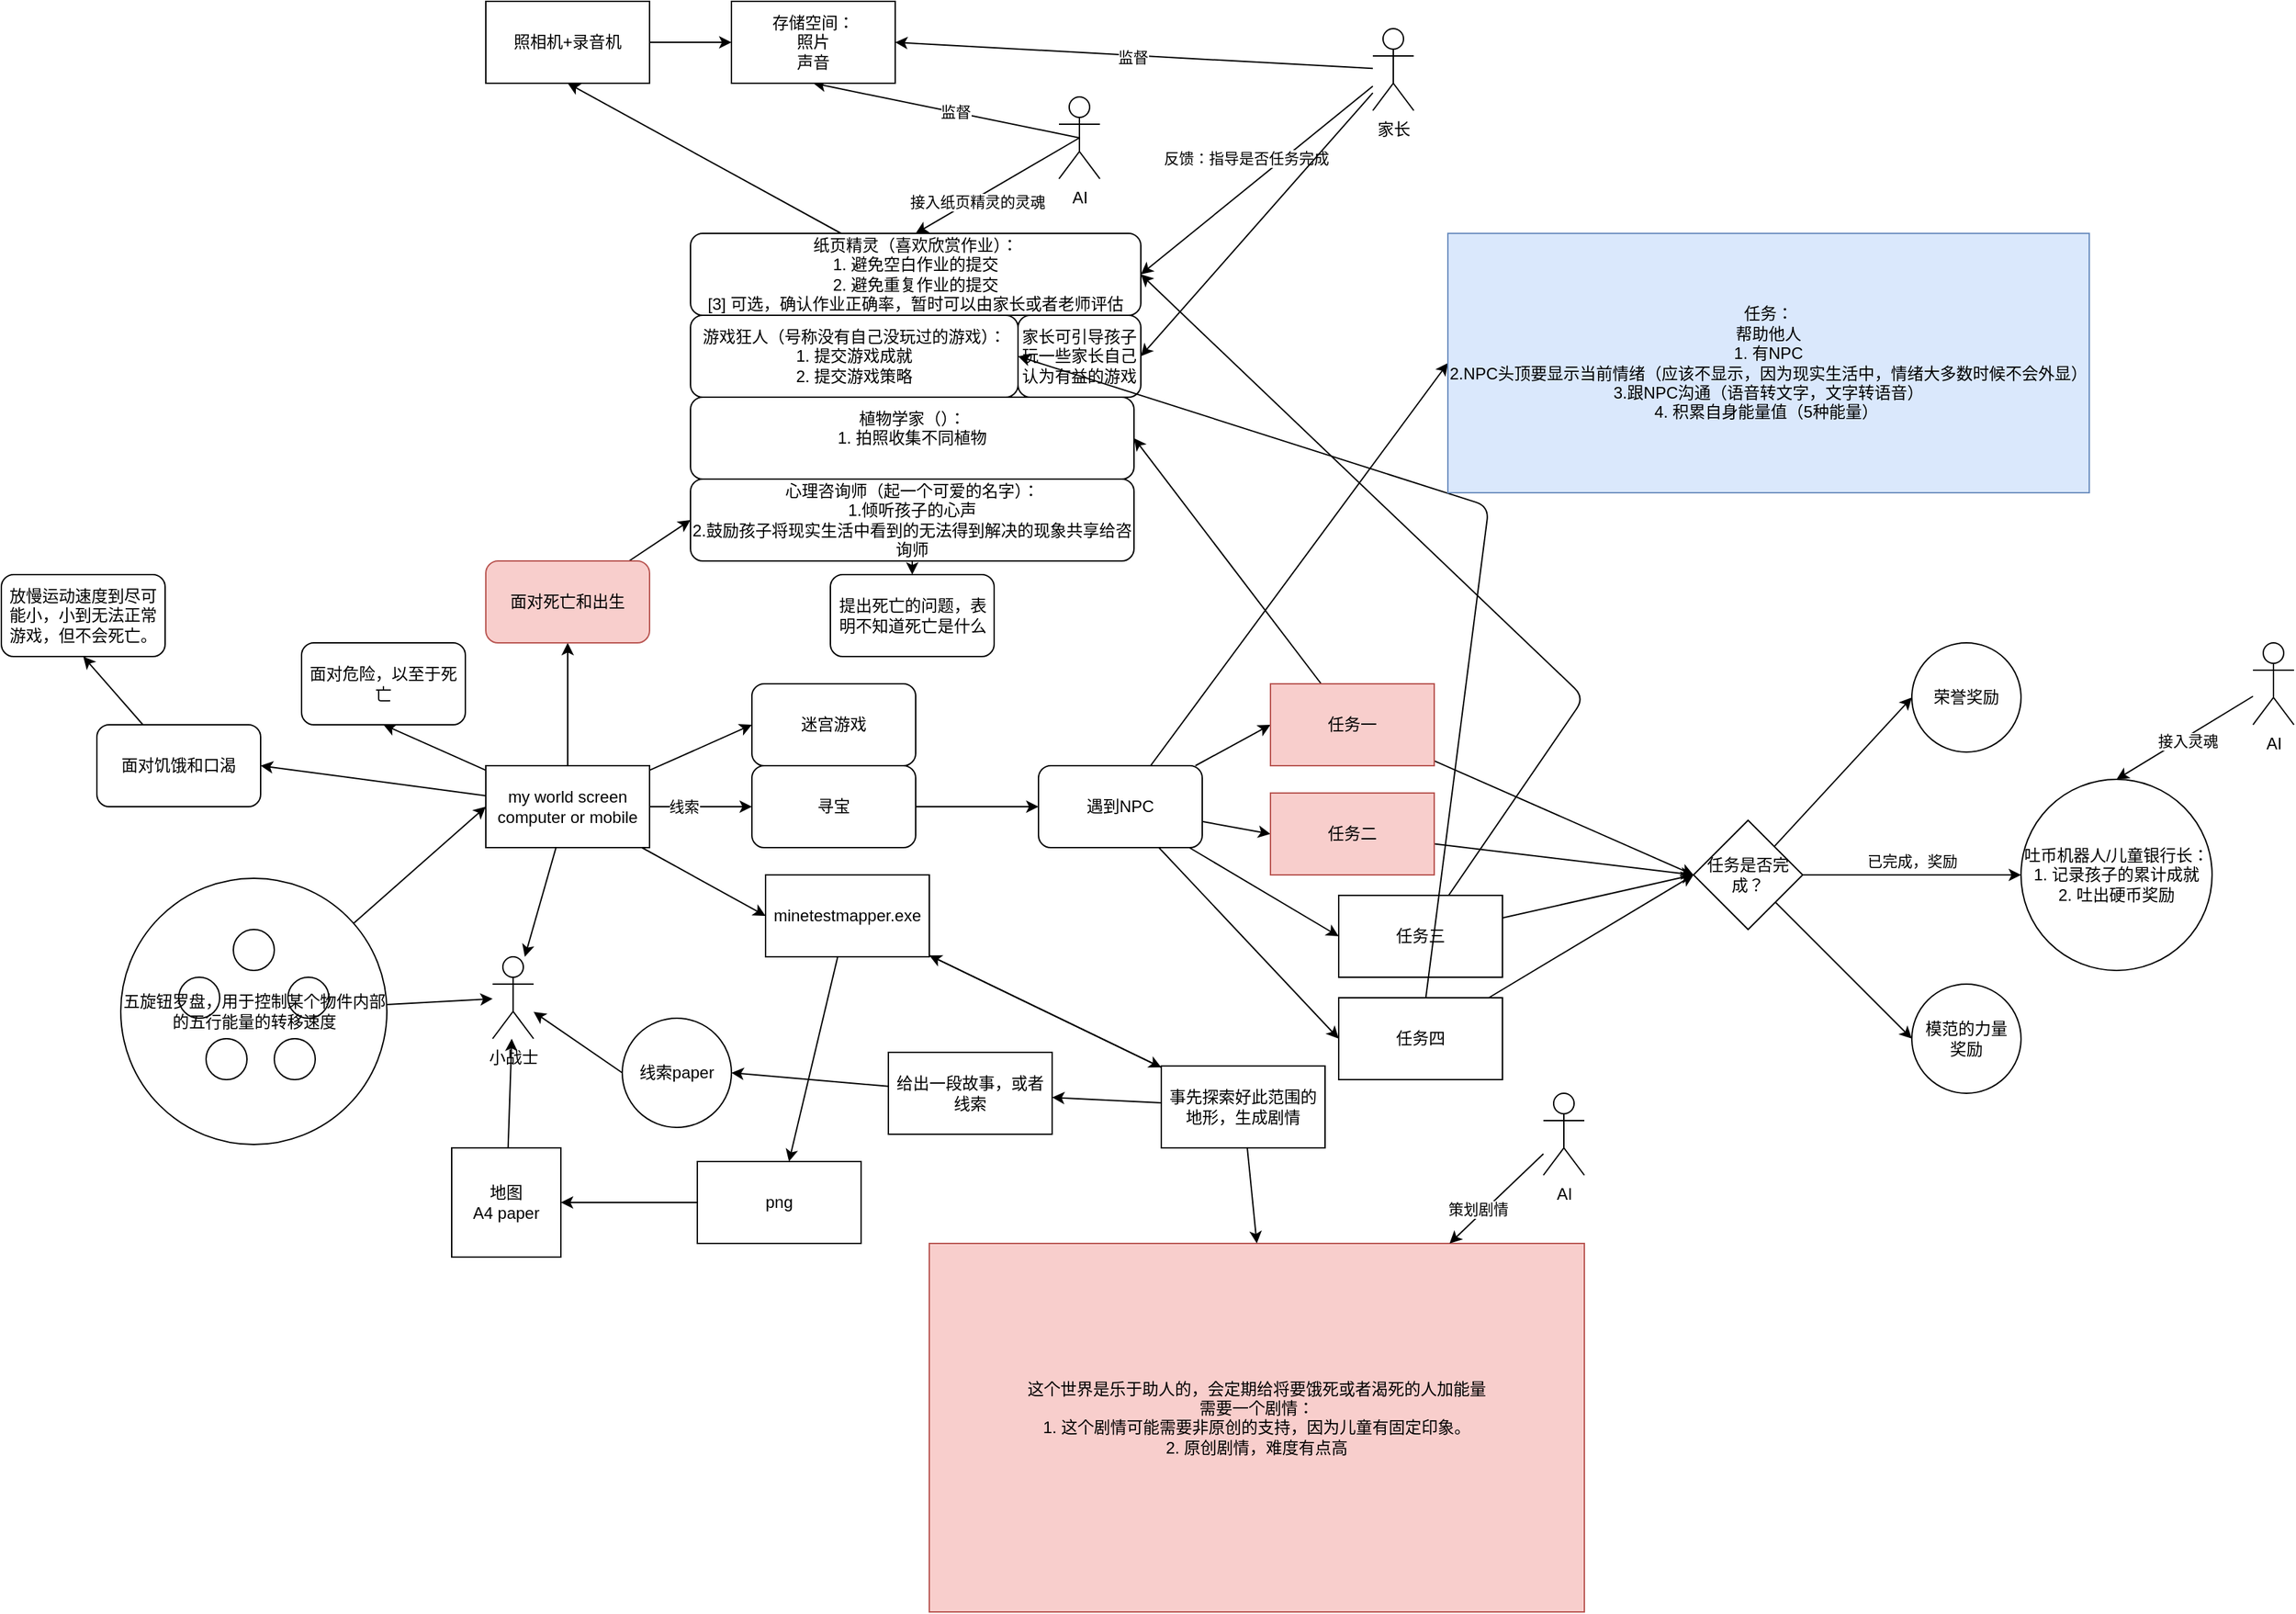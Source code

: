 <mxfile>
    <diagram id="Hp0gJmZg9Z2xijMKxVY3" name="Page-1">
        <mxGraphModel dx="1541" dy="1554" grid="1" gridSize="10" guides="1" tooltips="1" connect="1" arrows="1" fold="1" page="1" pageScale="1" pageWidth="850" pageHeight="1100" math="0" shadow="0">
            <root>
                <mxCell id="0"/>
                <mxCell id="1" parent="0"/>
                <mxCell id="2" value="小战士" style="shape=umlActor;verticalLabelPosition=bottom;verticalAlign=top;html=1;outlineConnect=0;" parent="1" vertex="1">
                    <mxGeometry x="40" y="380" width="30" height="60" as="geometry"/>
                </mxCell>
                <mxCell id="11" style="edgeStyle=none;html=1;entryX=0;entryY=0.5;entryDx=0;entryDy=0;" parent="1" source="3" target="6" edge="1">
                    <mxGeometry relative="1" as="geometry"/>
                </mxCell>
                <mxCell id="12" value="线索" style="edgeLabel;html=1;align=center;verticalAlign=middle;resizable=0;points=[];" parent="11" vertex="1" connectable="0">
                    <mxGeometry x="-0.039" relative="1" as="geometry">
                        <mxPoint x="-11" as="offset"/>
                    </mxGeometry>
                </mxCell>
                <mxCell id="46" style="edgeStyle=none;html=1;" parent="1" source="3" target="2" edge="1">
                    <mxGeometry relative="1" as="geometry"/>
                </mxCell>
                <mxCell id="62" style="edgeStyle=none;html=1;entryX=0;entryY=0.5;entryDx=0;entryDy=0;" parent="1" source="3" target="57" edge="1">
                    <mxGeometry relative="1" as="geometry"/>
                </mxCell>
                <mxCell id="102" style="edgeStyle=none;html=1;entryX=0.5;entryY=1;entryDx=0;entryDy=0;" parent="1" source="3" target="101" edge="1">
                    <mxGeometry relative="1" as="geometry"/>
                </mxCell>
                <mxCell id="110" style="edgeStyle=none;html=1;entryX=1;entryY=0.5;entryDx=0;entryDy=0;" parent="1" source="3" target="109" edge="1">
                    <mxGeometry relative="1" as="geometry"/>
                </mxCell>
                <mxCell id="115" style="edgeStyle=none;html=1;entryX=0.5;entryY=1;entryDx=0;entryDy=0;" parent="1" source="3" target="114" edge="1">
                    <mxGeometry relative="1" as="geometry"/>
                </mxCell>
                <mxCell id="126" style="edgeStyle=none;html=1;entryX=0;entryY=0.5;entryDx=0;entryDy=0;" edge="1" parent="1" source="3" target="125">
                    <mxGeometry relative="1" as="geometry"/>
                </mxCell>
                <mxCell id="3" value="my world screen&lt;div&gt;computer or mobile&lt;/div&gt;" style="rounded=0;whiteSpace=wrap;html=1;" parent="1" vertex="1">
                    <mxGeometry x="35" y="240" width="120" height="60" as="geometry"/>
                </mxCell>
                <mxCell id="30" style="edgeStyle=none;html=1;entryX=0.5;entryY=1;entryDx=0;entryDy=0;" parent="1" source="4" target="26" edge="1">
                    <mxGeometry relative="1" as="geometry"/>
                </mxCell>
                <mxCell id="4" value="纸页精灵（喜欢欣赏作业）：&lt;div&gt;1. 避免空白作业的提交&lt;/div&gt;&lt;div&gt;2. 避免重复作业的提交&lt;/div&gt;&lt;div&gt;[3] 可选，确认作业正确率，暂时可以由家长或者老师评估&lt;/div&gt;" style="rounded=1;whiteSpace=wrap;html=1;" parent="1" vertex="1">
                    <mxGeometry x="185" y="-150" width="330" height="60" as="geometry"/>
                </mxCell>
                <mxCell id="14" style="edgeStyle=none;html=1;entryX=0;entryY=0.5;entryDx=0;entryDy=0;" parent="1" source="6" target="9" edge="1">
                    <mxGeometry relative="1" as="geometry"/>
                </mxCell>
                <mxCell id="6" value="寻宝" style="rounded=1;whiteSpace=wrap;html=1;" parent="1" vertex="1">
                    <mxGeometry x="230" y="240" width="120" height="60" as="geometry"/>
                </mxCell>
                <mxCell id="8" value="&lt;div&gt;这个世界是乐于助人的，会定期给将要饿死或者渴死的人加能量&lt;/div&gt;需要一个剧情：&lt;div&gt;1. 这个剧情可能需要非原创的支持，因为儿童有固定印象。&lt;/div&gt;&lt;div&gt;2. 原创剧情，难度有点高&lt;/div&gt;&lt;div&gt;&lt;br&gt;&lt;/div&gt;" style="rounded=0;whiteSpace=wrap;html=1;fillColor=#f8cecc;strokeColor=#b85450;" parent="1" vertex="1">
                    <mxGeometry x="360" y="590" width="480" height="270" as="geometry"/>
                </mxCell>
                <mxCell id="36" style="edgeStyle=none;html=1;entryX=0;entryY=0.5;entryDx=0;entryDy=0;" parent="1" source="9" target="33" edge="1">
                    <mxGeometry relative="1" as="geometry"/>
                </mxCell>
                <mxCell id="37" style="edgeStyle=none;html=1;entryX=0;entryY=0.5;entryDx=0;entryDy=0;" parent="1" source="9" target="34" edge="1">
                    <mxGeometry relative="1" as="geometry"/>
                </mxCell>
                <mxCell id="38" style="edgeStyle=none;html=1;entryX=0;entryY=0.5;entryDx=0;entryDy=0;" parent="1" source="9" target="35" edge="1">
                    <mxGeometry relative="1" as="geometry"/>
                </mxCell>
                <mxCell id="83" style="edgeStyle=none;html=1;entryX=0;entryY=0.5;entryDx=0;entryDy=0;" parent="1" source="9" target="82" edge="1">
                    <mxGeometry relative="1" as="geometry"/>
                </mxCell>
                <mxCell id="117" style="edgeStyle=none;html=1;entryX=0;entryY=0.5;entryDx=0;entryDy=0;" parent="1" source="9" target="118" edge="1">
                    <mxGeometry relative="1" as="geometry">
                        <mxPoint x="610" y="120" as="targetPoint"/>
                    </mxGeometry>
                </mxCell>
                <mxCell id="9" value="遇到NPC" style="rounded=1;whiteSpace=wrap;html=1;" parent="1" vertex="1">
                    <mxGeometry x="440" y="240" width="120" height="60" as="geometry"/>
                </mxCell>
                <mxCell id="21" style="edgeStyle=none;html=1;entryX=1;entryY=0.5;entryDx=0;entryDy=0;" parent="1" source="16" target="27" edge="1">
                    <mxGeometry relative="1" as="geometry">
                        <mxPoint x="735" y="-220" as="targetPoint"/>
                    </mxGeometry>
                </mxCell>
                <mxCell id="22" value="监督" style="edgeLabel;html=1;align=center;verticalAlign=middle;resizable=0;points=[];" parent="21" vertex="1" connectable="0">
                    <mxGeometry x="0.008" y="1" relative="1" as="geometry">
                        <mxPoint as="offset"/>
                    </mxGeometry>
                </mxCell>
                <mxCell id="31" style="edgeStyle=none;html=1;entryX=1;entryY=0.5;entryDx=0;entryDy=0;" parent="1" source="16" target="4" edge="1">
                    <mxGeometry relative="1" as="geometry"/>
                </mxCell>
                <mxCell id="32" value="反馈：指导是否任务完成" style="edgeLabel;html=1;align=center;verticalAlign=middle;resizable=0;points=[];" parent="31" vertex="1" connectable="0">
                    <mxGeometry x="-0.264" y="3" relative="1" as="geometry">
                        <mxPoint x="-33" as="offset"/>
                    </mxGeometry>
                </mxCell>
                <mxCell id="81" style="edgeStyle=none;html=1;entryX=1;entryY=0.5;entryDx=0;entryDy=0;" parent="1" source="16" target="80" edge="1">
                    <mxGeometry relative="1" as="geometry"/>
                </mxCell>
                <mxCell id="16" value="家长" style="shape=umlActor;verticalLabelPosition=bottom;verticalAlign=top;html=1;outlineConnect=0;" parent="1" vertex="1">
                    <mxGeometry x="685" y="-300" width="30" height="60" as="geometry"/>
                </mxCell>
                <mxCell id="40" style="edgeStyle=none;html=1;entryX=0.5;entryY=0;entryDx=0;entryDy=0;exitX=0.5;exitY=0.5;exitDx=0;exitDy=0;exitPerimeter=0;" parent="1" source="24" target="4" edge="1">
                    <mxGeometry relative="1" as="geometry"/>
                </mxCell>
                <mxCell id="41" value="接入纸页精灵的灵魂" style="edgeLabel;html=1;align=center;verticalAlign=middle;resizable=0;points=[];" parent="40" vertex="1" connectable="0">
                    <mxGeometry x="0.277" y="2" relative="1" as="geometry">
                        <mxPoint as="offset"/>
                    </mxGeometry>
                </mxCell>
                <mxCell id="77" style="edgeStyle=none;html=1;exitX=0.5;exitY=0.5;exitDx=0;exitDy=0;exitPerimeter=0;entryX=0.5;entryY=1;entryDx=0;entryDy=0;" parent="1" source="24" target="27" edge="1">
                    <mxGeometry relative="1" as="geometry">
                        <mxPoint x="275" y="-250" as="targetPoint"/>
                    </mxGeometry>
                </mxCell>
                <mxCell id="78" value="监督" style="edgeLabel;html=1;align=center;verticalAlign=middle;resizable=0;points=[];" parent="77" vertex="1" connectable="0">
                    <mxGeometry x="-0.066" y="-1" relative="1" as="geometry">
                        <mxPoint as="offset"/>
                    </mxGeometry>
                </mxCell>
                <mxCell id="24" value="AI" style="shape=umlActor;verticalLabelPosition=bottom;verticalAlign=top;html=1;outlineConnect=0;" parent="1" vertex="1">
                    <mxGeometry x="455" y="-250" width="30" height="60" as="geometry"/>
                </mxCell>
                <mxCell id="28" style="edgeStyle=none;html=1;exitX=1;exitY=0.5;exitDx=0;exitDy=0;entryX=0;entryY=0.5;entryDx=0;entryDy=0;" parent="1" source="26" target="27" edge="1">
                    <mxGeometry relative="1" as="geometry"/>
                </mxCell>
                <mxCell id="26" value="照相机+录音机" style="rounded=0;whiteSpace=wrap;html=1;" parent="1" vertex="1">
                    <mxGeometry x="35" y="-320" width="120" height="60" as="geometry"/>
                </mxCell>
                <mxCell id="27" value="存储空间：&lt;div&gt;照片&lt;/div&gt;&lt;div&gt;声音&lt;/div&gt;" style="rounded=0;whiteSpace=wrap;html=1;" parent="1" vertex="1">
                    <mxGeometry x="215" y="-320" width="120" height="60" as="geometry"/>
                </mxCell>
                <mxCell id="88" style="edgeStyle=none;html=1;entryX=0;entryY=0.5;entryDx=0;entryDy=0;" parent="1" source="33" target="87" edge="1">
                    <mxGeometry relative="1" as="geometry"/>
                </mxCell>
                <mxCell id="98" style="edgeStyle=none;html=1;entryX=1;entryY=0.5;entryDx=0;entryDy=0;" parent="1" source="33" target="97" edge="1">
                    <mxGeometry relative="1" as="geometry"/>
                </mxCell>
                <mxCell id="33" value="任务一" style="rounded=0;whiteSpace=wrap;html=1;fillColor=#f8cecc;strokeColor=#b85450;" parent="1" vertex="1">
                    <mxGeometry x="610" y="180" width="120" height="60" as="geometry"/>
                </mxCell>
                <mxCell id="89" style="edgeStyle=none;html=1;entryX=0;entryY=0.5;entryDx=0;entryDy=0;" parent="1" source="34" target="87" edge="1">
                    <mxGeometry relative="1" as="geometry"/>
                </mxCell>
                <mxCell id="34" value="任务二" style="rounded=0;whiteSpace=wrap;html=1;fillColor=#f8cecc;strokeColor=#b85450;" parent="1" vertex="1">
                    <mxGeometry x="610" y="260" width="120" height="60" as="geometry"/>
                </mxCell>
                <mxCell id="39" style="edgeStyle=none;html=1;entryX=1;entryY=0.5;entryDx=0;entryDy=0;" parent="1" source="35" target="4" edge="1">
                    <mxGeometry relative="1" as="geometry">
                        <mxPoint x="528.4" y="120" as="targetPoint"/>
                        <Array as="points">
                            <mxPoint x="840" y="190"/>
                        </Array>
                    </mxGeometry>
                </mxCell>
                <mxCell id="90" style="edgeStyle=none;html=1;entryX=0;entryY=0.5;entryDx=0;entryDy=0;" parent="1" source="35" target="87" edge="1">
                    <mxGeometry relative="1" as="geometry"/>
                </mxCell>
                <mxCell id="35" value="任务三" style="rounded=0;whiteSpace=wrap;html=1;" parent="1" vertex="1">
                    <mxGeometry x="660" y="335" width="120" height="60" as="geometry"/>
                </mxCell>
                <mxCell id="47" style="edgeStyle=none;html=1;" parent="1" source="45" target="2" edge="1">
                    <mxGeometry relative="1" as="geometry"/>
                </mxCell>
                <mxCell id="45" value="&lt;div&gt;地图&lt;/div&gt;&lt;div&gt;A4 paper&lt;/div&gt;" style="whiteSpace=wrap;html=1;aspect=fixed;" parent="1" vertex="1">
                    <mxGeometry x="10" y="520" width="80" height="80" as="geometry"/>
                </mxCell>
                <mxCell id="48" value="" style="ellipse;whiteSpace=wrap;html=1;" parent="1" vertex="1">
                    <mxGeometry x="-150" y="360" width="30" height="30" as="geometry"/>
                </mxCell>
                <mxCell id="49" value="" style="ellipse;whiteSpace=wrap;html=1;" parent="1" vertex="1">
                    <mxGeometry x="-190" y="395" width="30" height="30" as="geometry"/>
                </mxCell>
                <mxCell id="50" value="" style="ellipse;whiteSpace=wrap;html=1;" parent="1" vertex="1">
                    <mxGeometry x="-110" y="395" width="30" height="30" as="geometry"/>
                </mxCell>
                <mxCell id="51" value="" style="ellipse;whiteSpace=wrap;html=1;" parent="1" vertex="1">
                    <mxGeometry x="-120" y="440" width="30" height="30" as="geometry"/>
                </mxCell>
                <mxCell id="52" value="" style="ellipse;whiteSpace=wrap;html=1;" parent="1" vertex="1">
                    <mxGeometry x="-170" y="440" width="30" height="30" as="geometry"/>
                </mxCell>
                <mxCell id="55" style="edgeStyle=none;html=1;" parent="1" source="53" target="2" edge="1">
                    <mxGeometry relative="1" as="geometry"/>
                </mxCell>
                <mxCell id="56" style="edgeStyle=none;html=1;entryX=0;entryY=0.5;entryDx=0;entryDy=0;" parent="1" source="53" target="3" edge="1">
                    <mxGeometry relative="1" as="geometry"/>
                </mxCell>
                <mxCell id="53" value="五旋钮罗盘，用于控制某个物件内部的五行能量的转移速度" style="ellipse;whiteSpace=wrap;html=1;aspect=fixed;fillColor=none;" parent="1" vertex="1">
                    <mxGeometry x="-232.5" y="322.5" width="195" height="195" as="geometry"/>
                </mxCell>
                <mxCell id="60" value="" style="edgeStyle=none;html=1;" parent="1" source="57" target="59" edge="1">
                    <mxGeometry relative="1" as="geometry"/>
                </mxCell>
                <mxCell id="64" value="" style="edgeStyle=none;html=1;" parent="1" source="57" target="63" edge="1">
                    <mxGeometry relative="1" as="geometry"/>
                </mxCell>
                <mxCell id="57" value="minetestmapper.exe" style="rounded=0;whiteSpace=wrap;html=1;" parent="1" vertex="1">
                    <mxGeometry x="240" y="320" width="120" height="60" as="geometry"/>
                </mxCell>
                <mxCell id="61" style="edgeStyle=none;html=1;" parent="1" source="59" target="45" edge="1">
                    <mxGeometry relative="1" as="geometry"/>
                </mxCell>
                <mxCell id="59" value="png" style="whiteSpace=wrap;html=1;rounded=0;" parent="1" vertex="1">
                    <mxGeometry x="190" y="530" width="120" height="60" as="geometry"/>
                </mxCell>
                <mxCell id="65" style="edgeStyle=none;html=1;entryX=0.5;entryY=0;entryDx=0;entryDy=0;" parent="1" source="63" target="8" edge="1">
                    <mxGeometry relative="1" as="geometry"/>
                </mxCell>
                <mxCell id="66" value="" style="edgeStyle=none;html=1;" parent="1" source="63" target="57" edge="1">
                    <mxGeometry relative="1" as="geometry"/>
                </mxCell>
                <mxCell id="69" value="" style="edgeStyle=none;html=1;" parent="1" source="63" target="68" edge="1">
                    <mxGeometry relative="1" as="geometry"/>
                </mxCell>
                <mxCell id="63" value="事先探索好此范围的地形，生成剧情" style="whiteSpace=wrap;html=1;rounded=0;" parent="1" vertex="1">
                    <mxGeometry x="530" y="460" width="120" height="60" as="geometry"/>
                </mxCell>
                <mxCell id="71" value="" style="edgeStyle=none;html=1;entryX=1;entryY=0.5;entryDx=0;entryDy=0;" parent="1" source="68" target="99" edge="1">
                    <mxGeometry relative="1" as="geometry"/>
                </mxCell>
                <mxCell id="68" value="给出一段故事，或者线索" style="whiteSpace=wrap;html=1;rounded=0;" parent="1" vertex="1">
                    <mxGeometry x="330" y="450" width="120" height="60" as="geometry"/>
                </mxCell>
                <mxCell id="72" style="edgeStyle=none;html=1;exitX=0;exitY=0.5;exitDx=0;exitDy=0;" parent="1" source="99" target="2" edge="1">
                    <mxGeometry relative="1" as="geometry"/>
                </mxCell>
                <mxCell id="75" style="edgeStyle=none;html=1;" parent="1" source="73" target="8" edge="1">
                    <mxGeometry relative="1" as="geometry"/>
                </mxCell>
                <mxCell id="76" value="策划剧情" style="edgeLabel;html=1;align=center;verticalAlign=middle;resizable=0;points=[];" parent="75" vertex="1" connectable="0">
                    <mxGeometry x="0.321" y="-4" relative="1" as="geometry">
                        <mxPoint as="offset"/>
                    </mxGeometry>
                </mxCell>
                <mxCell id="73" value="AI" style="shape=umlActor;verticalLabelPosition=bottom;verticalAlign=top;html=1;outlineConnect=0;" parent="1" vertex="1">
                    <mxGeometry x="810" y="480" width="30" height="60" as="geometry"/>
                </mxCell>
                <mxCell id="79" value="游戏狂人（号称没有自己没玩过的游戏）：&lt;div&gt;1. 提交游戏成就&lt;/div&gt;&lt;div&gt;2. 提交游戏策略&lt;/div&gt;" style="rounded=1;whiteSpace=wrap;html=1;" parent="1" vertex="1">
                    <mxGeometry x="185" y="-90" width="240" height="60" as="geometry"/>
                </mxCell>
                <mxCell id="80" value="家长可引导孩子玩一些家长自己认为有益的游戏" style="rounded=1;whiteSpace=wrap;html=1;" parent="1" vertex="1">
                    <mxGeometry x="425" y="-90" width="90" height="60" as="geometry"/>
                </mxCell>
                <mxCell id="84" style="edgeStyle=none;html=1;entryX=1;entryY=0.5;entryDx=0;entryDy=0;" parent="1" source="82" target="79" edge="1">
                    <mxGeometry relative="1" as="geometry">
                        <Array as="points">
                            <mxPoint x="770" y="50"/>
                        </Array>
                    </mxGeometry>
                </mxCell>
                <mxCell id="91" style="edgeStyle=none;html=1;entryX=0;entryY=0.5;entryDx=0;entryDy=0;" parent="1" source="82" target="87" edge="1">
                    <mxGeometry relative="1" as="geometry"/>
                </mxCell>
                <mxCell id="82" value="任务四" style="rounded=0;whiteSpace=wrap;html=1;" parent="1" vertex="1">
                    <mxGeometry x="660" y="410" width="120" height="60" as="geometry"/>
                </mxCell>
                <mxCell id="92" style="edgeStyle=none;html=1;entryX=0;entryY=0.5;entryDx=0;entryDy=0;" parent="1" source="87" target="100" edge="1">
                    <mxGeometry relative="1" as="geometry"/>
                </mxCell>
                <mxCell id="93" value="已完成，奖励" style="edgeLabel;html=1;align=center;verticalAlign=middle;resizable=0;points=[];" parent="92" vertex="1" connectable="0">
                    <mxGeometry x="0.065" y="-1" relative="1" as="geometry">
                        <mxPoint x="-5" y="-11" as="offset"/>
                    </mxGeometry>
                </mxCell>
                <mxCell id="123" style="edgeStyle=none;html=1;entryX=0;entryY=0.5;entryDx=0;entryDy=0;" edge="1" parent="1" source="87" target="121">
                    <mxGeometry relative="1" as="geometry"/>
                </mxCell>
                <mxCell id="124" style="edgeStyle=none;html=1;entryX=0;entryY=0.5;entryDx=0;entryDy=0;" edge="1" parent="1" source="87" target="122">
                    <mxGeometry relative="1" as="geometry"/>
                </mxCell>
                <mxCell id="87" value="任务是否完成？" style="rhombus;whiteSpace=wrap;html=1;" parent="1" vertex="1">
                    <mxGeometry x="920" y="280" width="80" height="80" as="geometry"/>
                </mxCell>
                <mxCell id="95" style="edgeStyle=none;html=1;entryX=0.5;entryY=0;entryDx=0;entryDy=0;" parent="1" source="94" target="100" edge="1">
                    <mxGeometry relative="1" as="geometry"/>
                </mxCell>
                <mxCell id="96" value="接入灵魂" style="edgeLabel;html=1;align=center;verticalAlign=middle;resizable=0;points=[];" parent="95" vertex="1" connectable="0">
                    <mxGeometry x="-0.005" y="3" relative="1" as="geometry">
                        <mxPoint as="offset"/>
                    </mxGeometry>
                </mxCell>
                <mxCell id="94" value="AI" style="shape=umlActor;verticalLabelPosition=bottom;verticalAlign=top;html=1;outlineConnect=0;" parent="1" vertex="1">
                    <mxGeometry x="1330" y="150" width="30" height="60" as="geometry"/>
                </mxCell>
                <mxCell id="97" value="植物学家（）：&lt;div&gt;1. 拍照收集不同植物&lt;/div&gt;&lt;div&gt;&lt;br&gt;&lt;/div&gt;" style="rounded=1;whiteSpace=wrap;html=1;" parent="1" vertex="1">
                    <mxGeometry x="185" y="-30" width="325" height="60" as="geometry"/>
                </mxCell>
                <mxCell id="99" value="线索paper" style="ellipse;whiteSpace=wrap;html=1;aspect=fixed;" parent="1" vertex="1">
                    <mxGeometry x="135" y="425" width="80" height="80" as="geometry"/>
                </mxCell>
                <mxCell id="100" value="&lt;span style=&quot;color: rgb(0, 0, 0);&quot;&gt;吐币机器人/儿童银行长：&lt;/span&gt;&lt;div style=&quot;scrollbar-color: light-dark(#e2e2e2, #4b4b4b)&lt;br/&gt;&#x9;&#x9;&#x9;&#x9;&#x9;light-dark(#fbfbfb, var(--dark-panel-color));&quot;&gt;1. 记录孩子的累计成就&lt;/div&gt;&lt;div style=&quot;scrollbar-color: light-dark(#e2e2e2, #4b4b4b)&lt;br/&gt;&#x9;&#x9;&#x9;&#x9;&#x9;light-dark(#fbfbfb, var(--dark-panel-color));&quot;&gt;2. 吐出硬币奖励&lt;/div&gt;" style="ellipse;whiteSpace=wrap;html=1;aspect=fixed;" parent="1" vertex="1">
                    <mxGeometry x="1160" y="250" width="140" height="140" as="geometry"/>
                </mxCell>
                <mxCell id="104" style="edgeStyle=none;html=1;entryX=0;entryY=0.5;entryDx=0;entryDy=0;" parent="1" source="101" target="103" edge="1">
                    <mxGeometry relative="1" as="geometry"/>
                </mxCell>
                <mxCell id="101" value="面对死亡和出生" style="rounded=1;whiteSpace=wrap;html=1;fillColor=#f8cecc;strokeColor=#b85450;" parent="1" vertex="1">
                    <mxGeometry x="35" y="90" width="120" height="60" as="geometry"/>
                </mxCell>
                <mxCell id="108" value="" style="edgeStyle=none;html=1;" parent="1" source="103" target="107" edge="1">
                    <mxGeometry relative="1" as="geometry"/>
                </mxCell>
                <mxCell id="103" value="心理咨询师（起一个可爱的名字）：&lt;div&gt;1.倾听孩子的心声&lt;/div&gt;&lt;div&gt;2.鼓励孩子将现实生活中看到的无法得到解决的现象共享给咨询师&lt;/div&gt;" style="rounded=1;whiteSpace=wrap;html=1;" parent="1" vertex="1">
                    <mxGeometry x="185" y="30" width="325" height="60" as="geometry"/>
                </mxCell>
                <mxCell id="107" value="提出死亡的问题，表明不知道死亡是什么" style="whiteSpace=wrap;html=1;rounded=1;" parent="1" vertex="1">
                    <mxGeometry x="287.5" y="100" width="120" height="60" as="geometry"/>
                </mxCell>
                <mxCell id="112" style="edgeStyle=none;html=1;entryX=0.5;entryY=1;entryDx=0;entryDy=0;" parent="1" source="109" target="111" edge="1">
                    <mxGeometry relative="1" as="geometry"/>
                </mxCell>
                <mxCell id="109" value="面对饥饿和口渴" style="rounded=1;whiteSpace=wrap;html=1;" parent="1" vertex="1">
                    <mxGeometry x="-250" y="210" width="120" height="60" as="geometry"/>
                </mxCell>
                <mxCell id="111" value="放慢运动速度到尽可能小，小到无法正常游戏，但不会死亡。" style="rounded=1;whiteSpace=wrap;html=1;" parent="1" vertex="1">
                    <mxGeometry x="-320" y="100" width="120" height="60" as="geometry"/>
                </mxCell>
                <mxCell id="114" value="面对危险，以至于死亡" style="rounded=1;whiteSpace=wrap;html=1;" parent="1" vertex="1">
                    <mxGeometry x="-100" y="150" width="120" height="60" as="geometry"/>
                </mxCell>
                <mxCell id="118" value="任务：&lt;div&gt;帮助他人&lt;/div&gt;&lt;div&gt;1. 有NPC&lt;/div&gt;&lt;div&gt;2.NPC头顶要显示当前情绪（应该不显示，因为现实生活中，情绪大多数时候不会外显）&lt;/div&gt;&lt;div&gt;3.跟NPC沟通（语音转文字，文字转语音）&lt;/div&gt;&lt;div&gt;4. 积累自身能量值（5种能量）&amp;nbsp;&lt;/div&gt;" style="rounded=0;whiteSpace=wrap;html=1;fillColor=#dae8fc;strokeColor=#6c8ebf;" parent="1" vertex="1">
                    <mxGeometry x="740" y="-150" width="470" height="190" as="geometry"/>
                </mxCell>
                <mxCell id="121" value="荣誉奖励" style="ellipse;whiteSpace=wrap;html=1;aspect=fixed;" vertex="1" parent="1">
                    <mxGeometry x="1080" y="150" width="80" height="80" as="geometry"/>
                </mxCell>
                <mxCell id="122" value="模范的力量&lt;div&gt;奖励&lt;/div&gt;" style="ellipse;whiteSpace=wrap;html=1;aspect=fixed;" vertex="1" parent="1">
                    <mxGeometry x="1080" y="400" width="80" height="80" as="geometry"/>
                </mxCell>
                <mxCell id="125" value="迷宫游戏" style="rounded=1;whiteSpace=wrap;html=1;" vertex="1" parent="1">
                    <mxGeometry x="230" y="180" width="120" height="60" as="geometry"/>
                </mxCell>
            </root>
        </mxGraphModel>
    </diagram>
</mxfile>